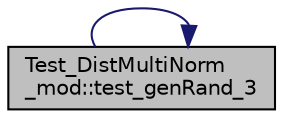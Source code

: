digraph "Test_DistMultiNorm_mod::test_genRand_3"
{
 // LATEX_PDF_SIZE
  edge [fontname="Helvetica",fontsize="10",labelfontname="Helvetica",labelfontsize="10"];
  node [fontname="Helvetica",fontsize="10",shape=record];
  rankdir="LR";
  Node1 [label="Test_DistMultiNorm\l_mod::test_genRand_3",height=0.2,width=0.4,color="black", fillcolor="grey75", style="filled", fontcolor="black",tooltip="Test the random number generator with input Mean."];
  Node1 -> Node1 [color="midnightblue",fontsize="10",style="solid",fontname="Helvetica"];
}

